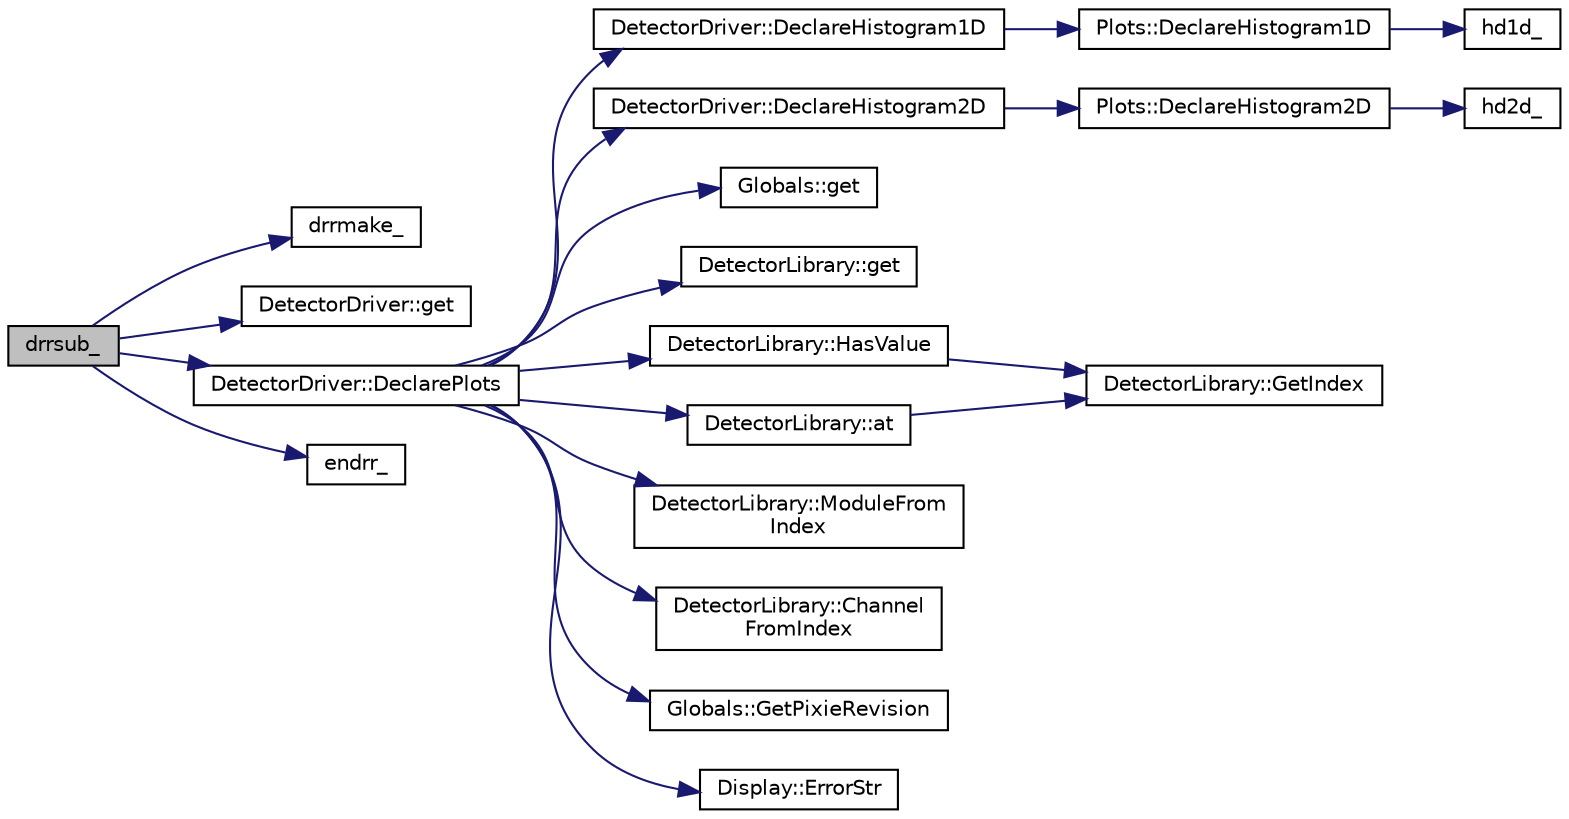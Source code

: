 digraph "drrsub_"
{
  edge [fontname="Helvetica",fontsize="10",labelfontname="Helvetica",labelfontsize="10"];
  node [fontname="Helvetica",fontsize="10",shape=record];
  rankdir="LR";
  Node1 [label="drrsub_",height=0.2,width=0.4,color="black", fillcolor="grey75", style="filled", fontcolor="black"];
  Node1 -> Node2 [color="midnightblue",fontsize="10",style="solid",fontname="Helvetica"];
  Node2 [label="drrmake_",height=0.2,width=0.4,color="black", fillcolor="white", style="filled",URL="$da/d57/_scanor_8hpp.html#a28962c49a5b0425dafa7d1e517177706",tooltip="DAMM initialization call. "];
  Node1 -> Node3 [color="midnightblue",fontsize="10",style="solid",fontname="Helvetica"];
  Node3 [label="DetectorDriver::get",height=0.2,width=0.4,color="black", fillcolor="white", style="filled",URL="$de/d91/class_detector_driver.html#a374a759674faebb18f7a2b4fa06c7a70"];
  Node1 -> Node4 [color="midnightblue",fontsize="10",style="solid",fontname="Helvetica"];
  Node4 [label="DetectorDriver::DeclarePlots",height=0.2,width=0.4,color="black", fillcolor="white", style="filled",URL="$de/d91/class_detector_driver.html#a8810acdc149879688b81ec333531a28e"];
  Node4 -> Node5 [color="midnightblue",fontsize="10",style="solid",fontname="Helvetica"];
  Node5 [label="DetectorDriver::DeclareHistogram1D",height=0.2,width=0.4,color="black", fillcolor="white", style="filled",URL="$de/d91/class_detector_driver.html#a745e3089d76a4fa437e44a7e82b9424e"];
  Node5 -> Node6 [color="midnightblue",fontsize="10",style="solid",fontname="Helvetica"];
  Node6 [label="Plots::DeclareHistogram1D",height=0.2,width=0.4,color="black", fillcolor="white", style="filled",URL="$d7/d8b/class_plots.html#a126b1dfe1d671776ee1caddc7cc249b9",tooltip="Declares a 1D histogram calls the C++ wrapper for DAMM. "];
  Node6 -> Node7 [color="midnightblue",fontsize="10",style="solid",fontname="Helvetica"];
  Node7 [label="hd1d_",height=0.2,width=0.4,color="black", fillcolor="white", style="filled",URL="$da/d57/_scanor_8hpp.html#ae9985183725e9354913756c7f86d355a",tooltip="create a DAMM 1D histogram args are damm id, half-words per channel, param length, hist length, low x-range, high x-range, and title "];
  Node4 -> Node8 [color="midnightblue",fontsize="10",style="solid",fontname="Helvetica"];
  Node8 [label="DetectorDriver::DeclareHistogram2D",height=0.2,width=0.4,color="black", fillcolor="white", style="filled",URL="$de/d91/class_detector_driver.html#ac59589819db9e526e9abecb6328cc0e4",tooltip="Declares a 2D histogram calls the C++ wrapper for DAMM. "];
  Node8 -> Node9 [color="midnightblue",fontsize="10",style="solid",fontname="Helvetica"];
  Node9 [label="Plots::DeclareHistogram2D",height=0.2,width=0.4,color="black", fillcolor="white", style="filled",URL="$d7/d8b/class_plots.html#a59a2ffc3288d877c695346d82499e769",tooltip="Declares a 2D histogram calls the C++ wrapper for DAMM. "];
  Node9 -> Node10 [color="midnightblue",fontsize="10",style="solid",fontname="Helvetica"];
  Node10 [label="hd2d_",height=0.2,width=0.4,color="black", fillcolor="white", style="filled",URL="$da/d57/_scanor_8hpp.html#a65d497b6686f1daba9896091bada3eb1",tooltip="create a DAMM 2D histogram "];
  Node4 -> Node11 [color="midnightblue",fontsize="10",style="solid",fontname="Helvetica"];
  Node11 [label="Globals::get",height=0.2,width=0.4,color="black", fillcolor="white", style="filled",URL="$d3/daf/class_globals.html#ae66fa0173342202c96b13d71a6522512",tooltip="Instance is created upon first call. "];
  Node4 -> Node12 [color="midnightblue",fontsize="10",style="solid",fontname="Helvetica"];
  Node12 [label="DetectorLibrary::get",height=0.2,width=0.4,color="black", fillcolor="white", style="filled",URL="$dc/dbe/class_detector_library.html#a6ab3ff825daa8b607865086741bc9b2c"];
  Node4 -> Node13 [color="midnightblue",fontsize="10",style="solid",fontname="Helvetica"];
  Node13 [label="DetectorLibrary::HasValue",height=0.2,width=0.4,color="black", fillcolor="white", style="filled",URL="$dc/dbe/class_detector_library.html#ad31d4f3ce8f28645df931cf94f7aad9d"];
  Node13 -> Node14 [color="midnightblue",fontsize="10",style="solid",fontname="Helvetica"];
  Node14 [label="DetectorLibrary::GetIndex",height=0.2,width=0.4,color="black", fillcolor="white", style="filled",URL="$dc/dbe/class_detector_library.html#a90877646fc3c5c845baa0ff3643335d4"];
  Node4 -> Node15 [color="midnightblue",fontsize="10",style="solid",fontname="Helvetica"];
  Node15 [label="DetectorLibrary::at",height=0.2,width=0.4,color="black", fillcolor="white", style="filled",URL="$dc/dbe/class_detector_library.html#a7dc03a85fdd914647e3b4405524d8f02"];
  Node15 -> Node14 [color="midnightblue",fontsize="10",style="solid",fontname="Helvetica"];
  Node4 -> Node16 [color="midnightblue",fontsize="10",style="solid",fontname="Helvetica"];
  Node16 [label="DetectorLibrary::ModuleFrom\lIndex",height=0.2,width=0.4,color="black", fillcolor="white", style="filled",URL="$dc/dbe/class_detector_library.html#a9297fb25cacc210dd6d2c1fd50675543"];
  Node4 -> Node17 [color="midnightblue",fontsize="10",style="solid",fontname="Helvetica"];
  Node17 [label="DetectorLibrary::Channel\lFromIndex",height=0.2,width=0.4,color="black", fillcolor="white", style="filled",URL="$dc/dbe/class_detector_library.html#aac228e18e7452d8233ad77195e05278b"];
  Node4 -> Node18 [color="midnightblue",fontsize="10",style="solid",fontname="Helvetica"];
  Node18 [label="Globals::GetPixieRevision",height=0.2,width=0.4,color="black", fillcolor="white", style="filled",URL="$d3/daf/class_globals.html#abbd54bd790423391fa9d30cf39c3737d"];
  Node4 -> Node19 [color="midnightblue",fontsize="10",style="solid",fontname="Helvetica"];
  Node19 [label="Display::ErrorStr",height=0.2,width=0.4,color="black", fillcolor="white", style="filled",URL="$da/d6a/namespace_display.html#a762315ce58efcb1203edfcb74158f59b"];
  Node1 -> Node20 [color="midnightblue",fontsize="10",style="solid",fontname="Helvetica"];
  Node20 [label="endrr_",height=0.2,width=0.4,color="black", fillcolor="white", style="filled",URL="$da/d57/_scanor_8hpp.html#a5a0670e6ea02c181c558f1766ba91c9c",tooltip="DAMM declaration wrap-up call. "];
}

